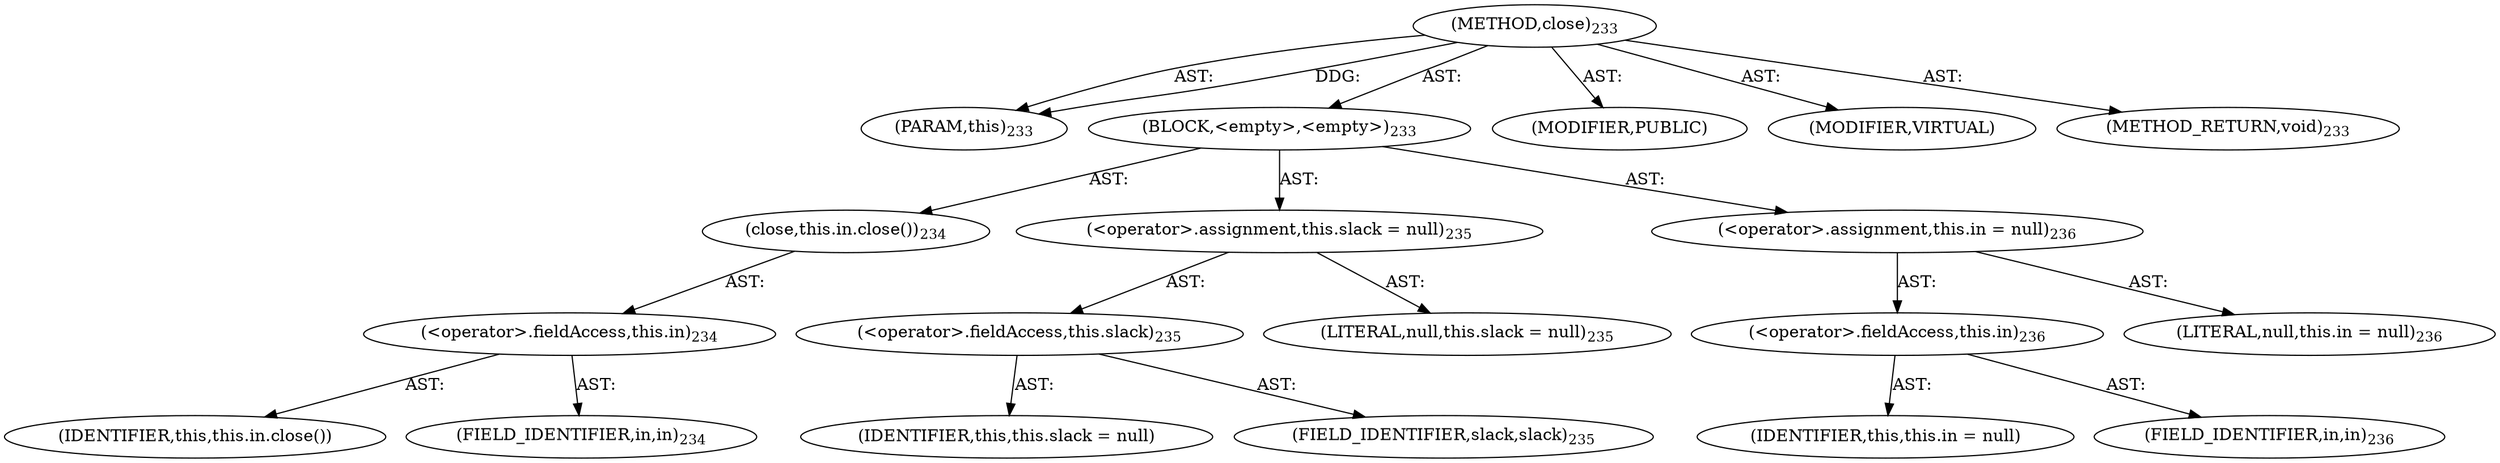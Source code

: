 digraph "close" {  
"111669149704" [label = <(METHOD,close)<SUB>233</SUB>> ]
"115964117007" [label = <(PARAM,this)<SUB>233</SUB>> ]
"25769803811" [label = <(BLOCK,&lt;empty&gt;,&lt;empty&gt;)<SUB>233</SUB>> ]
"30064771199" [label = <(close,this.in.close())<SUB>234</SUB>> ]
"30064771200" [label = <(&lt;operator&gt;.fieldAccess,this.in)<SUB>234</SUB>> ]
"68719476825" [label = <(IDENTIFIER,this,this.in.close())> ]
"55834574894" [label = <(FIELD_IDENTIFIER,in,in)<SUB>234</SUB>> ]
"30064771201" [label = <(&lt;operator&gt;.assignment,this.slack = null)<SUB>235</SUB>> ]
"30064771202" [label = <(&lt;operator&gt;.fieldAccess,this.slack)<SUB>235</SUB>> ]
"68719476826" [label = <(IDENTIFIER,this,this.slack = null)> ]
"55834574895" [label = <(FIELD_IDENTIFIER,slack,slack)<SUB>235</SUB>> ]
"90194313247" [label = <(LITERAL,null,this.slack = null)<SUB>235</SUB>> ]
"30064771203" [label = <(&lt;operator&gt;.assignment,this.in = null)<SUB>236</SUB>> ]
"30064771204" [label = <(&lt;operator&gt;.fieldAccess,this.in)<SUB>236</SUB>> ]
"68719476827" [label = <(IDENTIFIER,this,this.in = null)> ]
"55834574896" [label = <(FIELD_IDENTIFIER,in,in)<SUB>236</SUB>> ]
"90194313248" [label = <(LITERAL,null,this.in = null)<SUB>236</SUB>> ]
"133143986196" [label = <(MODIFIER,PUBLIC)> ]
"133143986197" [label = <(MODIFIER,VIRTUAL)> ]
"128849018888" [label = <(METHOD_RETURN,void)<SUB>233</SUB>> ]
  "111669149704" -> "115964117007"  [ label = "AST: "] 
  "111669149704" -> "25769803811"  [ label = "AST: "] 
  "111669149704" -> "133143986196"  [ label = "AST: "] 
  "111669149704" -> "133143986197"  [ label = "AST: "] 
  "111669149704" -> "128849018888"  [ label = "AST: "] 
  "25769803811" -> "30064771199"  [ label = "AST: "] 
  "25769803811" -> "30064771201"  [ label = "AST: "] 
  "25769803811" -> "30064771203"  [ label = "AST: "] 
  "30064771199" -> "30064771200"  [ label = "AST: "] 
  "30064771200" -> "68719476825"  [ label = "AST: "] 
  "30064771200" -> "55834574894"  [ label = "AST: "] 
  "30064771201" -> "30064771202"  [ label = "AST: "] 
  "30064771201" -> "90194313247"  [ label = "AST: "] 
  "30064771202" -> "68719476826"  [ label = "AST: "] 
  "30064771202" -> "55834574895"  [ label = "AST: "] 
  "30064771203" -> "30064771204"  [ label = "AST: "] 
  "30064771203" -> "90194313248"  [ label = "AST: "] 
  "30064771204" -> "68719476827"  [ label = "AST: "] 
  "30064771204" -> "55834574896"  [ label = "AST: "] 
  "111669149704" -> "115964117007"  [ label = "DDG: "] 
}
